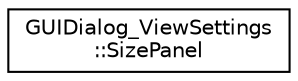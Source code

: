 digraph "Graphical Class Hierarchy"
{
  edge [fontname="Helvetica",fontsize="10",labelfontname="Helvetica",labelfontsize="10"];
  node [fontname="Helvetica",fontsize="10",shape=record];
  rankdir="LR";
  Node0 [label="GUIDialog_ViewSettings\l::SizePanel",height=0.2,width=0.4,color="black", fillcolor="white", style="filled",URL="$d8/ddf/class_g_u_i_dialog___view_settings_1_1_size_panel.html"];
}

